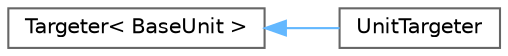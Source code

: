 digraph "Graphical Class Hierarchy"
{
 // LATEX_PDF_SIZE
  bgcolor="transparent";
  edge [fontname=Helvetica,fontsize=10,labelfontname=Helvetica,labelfontsize=10];
  node [fontname=Helvetica,fontsize=10,shape=box,height=0.2,width=0.4];
  rankdir="LR";
  Node0 [label="Targeter\< BaseUnit \>",height=0.2,width=0.4,color="grey40", fillcolor="white", style="filled",URL="$class_targeter.html",tooltip=" "];
  Node0 -> Node1 [dir="back",color="steelblue1",style="solid"];
  Node1 [label="UnitTargeter",height=0.2,width=0.4,color="grey40", fillcolor="white", style="filled",URL="$class_unit_targeter.html",tooltip=" "];
}
